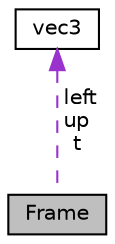 digraph "Frame"
{
  edge [fontname="Helvetica",fontsize="10",labelfontname="Helvetica",labelfontsize="10"];
  node [fontname="Helvetica",fontsize="10",shape=record];
  Node1 [label="Frame",height=0.2,width=0.4,color="black", fillcolor="grey75", style="filled", fontcolor="black"];
  Node2 -> Node1 [dir="back",color="darkorchid3",fontsize="10",style="dashed",label=" left\nup\nt" ];
  Node2 [label="vec3",height=0.2,width=0.4,color="black", fillcolor="white", style="filled",URL="$classvec3.html"];
}
